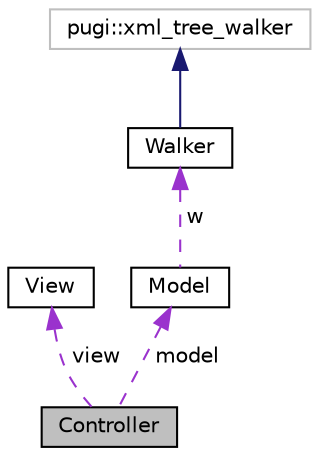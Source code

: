 digraph "Controller"
{
 // LATEX_PDF_SIZE
  edge [fontname="Helvetica",fontsize="10",labelfontname="Helvetica",labelfontsize="10"];
  node [fontname="Helvetica",fontsize="10",shape=record];
  Node1 [label="Controller",height=0.2,width=0.4,color="black", fillcolor="grey75", style="filled", fontcolor="black",tooltip="Класс, управляющий выполнением приложения."];
  Node2 -> Node1 [dir="back",color="darkorchid3",fontsize="10",style="dashed",label=" view" ,fontname="Helvetica"];
  Node2 [label="View",height=0.2,width=0.4,color="black", fillcolor="white", style="filled",URL="$struct_view.html",tooltip="Класс, отвечающий за GUI и взаимодействие с пользователем."];
  Node3 -> Node1 [dir="back",color="darkorchid3",fontsize="10",style="dashed",label=" model" ,fontname="Helvetica"];
  Node3 [label="Model",height=0.2,width=0.4,color="black", fillcolor="white", style="filled",URL="$class_model.html",tooltip=" "];
  Node4 -> Node3 [dir="back",color="darkorchid3",fontsize="10",style="dashed",label=" w" ,fontname="Helvetica"];
  Node4 [label="Walker",height=0.2,width=0.4,color="black", fillcolor="white", style="filled",URL="$struct_walker.html",tooltip="Класс для парсинга XML средствами pugixml и первичной генерации объектов Fragment."];
  Node5 -> Node4 [dir="back",color="midnightblue",fontsize="10",style="solid",fontname="Helvetica"];
  Node5 [label="pugi::xml_tree_walker",height=0.2,width=0.4,color="grey75", fillcolor="white", style="filled",tooltip=" "];
}
